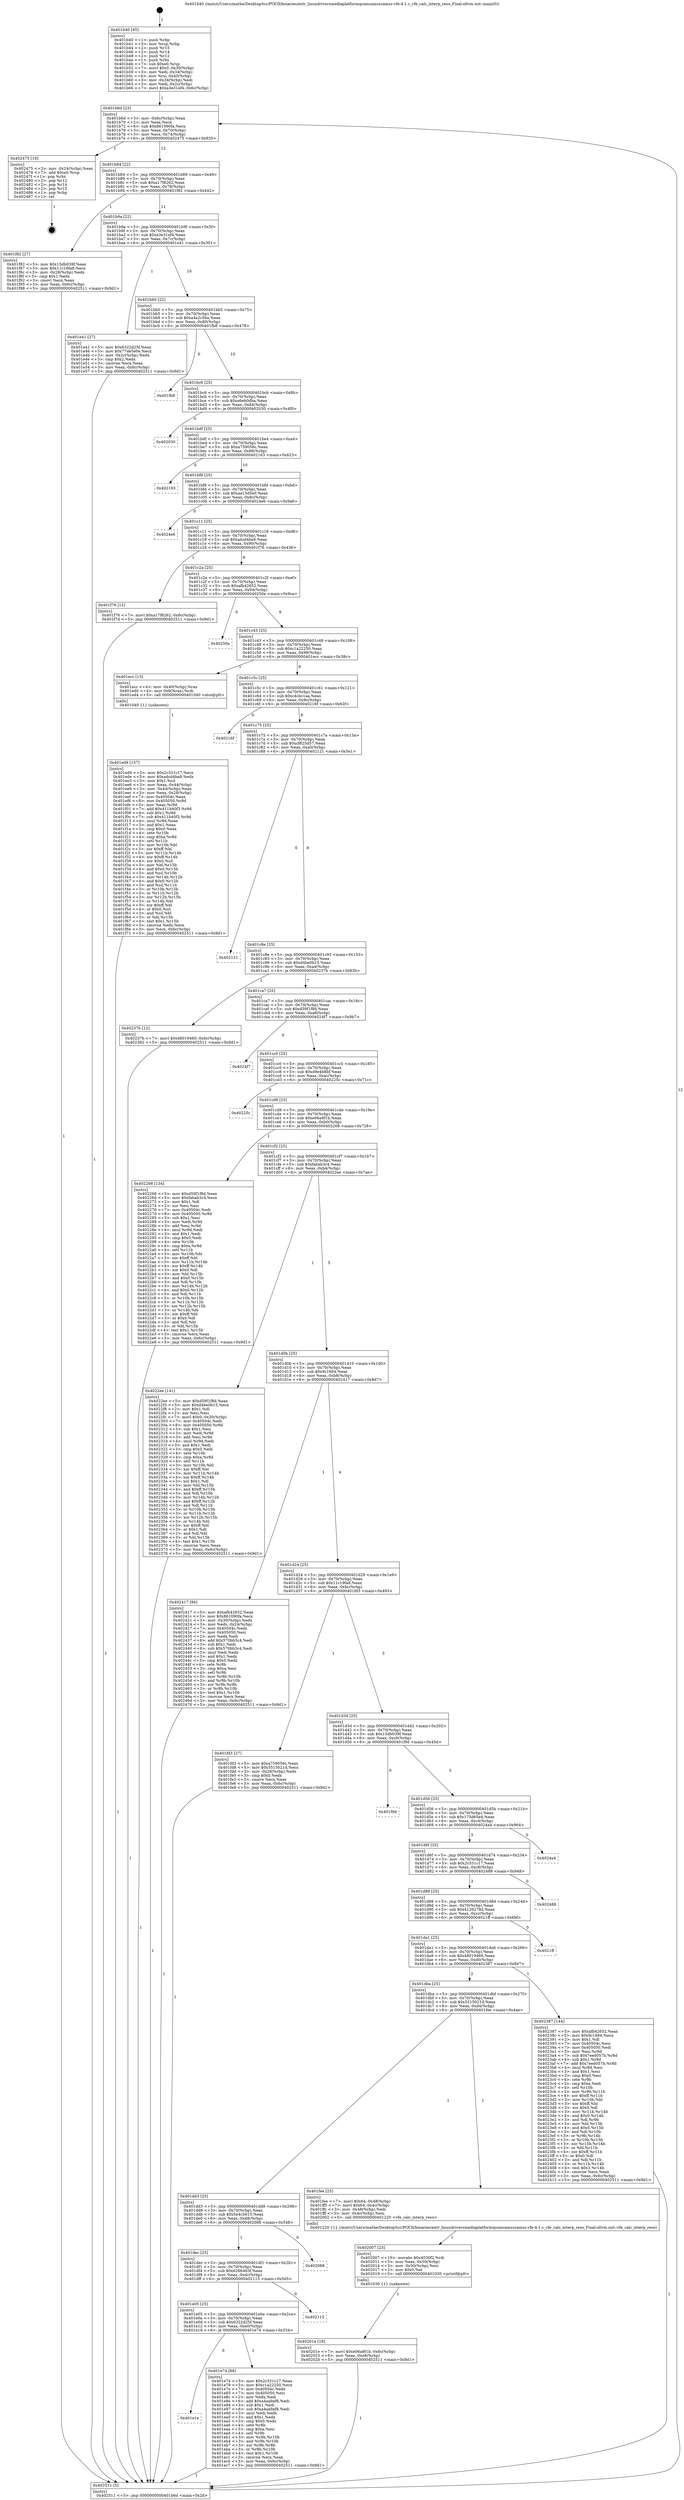 digraph "0x401b40" {
  label = "0x401b40 (/mnt/c/Users/mathe/Desktop/tcc/POCII/binaries/extr_linuxdriversmediaplatformqcomcamsscamss-vfe-4-1.c_vfe_calc_interp_reso_Final-ollvm.out::main(0))"
  labelloc = "t"
  node[shape=record]

  Entry [label="",width=0.3,height=0.3,shape=circle,fillcolor=black,style=filled]
  "0x401b6d" [label="{
     0x401b6d [23]\l
     | [instrs]\l
     &nbsp;&nbsp;0x401b6d \<+3\>: mov -0x6c(%rbp),%eax\l
     &nbsp;&nbsp;0x401b70 \<+2\>: mov %eax,%ecx\l
     &nbsp;&nbsp;0x401b72 \<+6\>: sub $0x861090fa,%ecx\l
     &nbsp;&nbsp;0x401b78 \<+3\>: mov %eax,-0x70(%rbp)\l
     &nbsp;&nbsp;0x401b7b \<+3\>: mov %ecx,-0x74(%rbp)\l
     &nbsp;&nbsp;0x401b7e \<+6\>: je 0000000000402475 \<main+0x935\>\l
  }"]
  "0x402475" [label="{
     0x402475 [19]\l
     | [instrs]\l
     &nbsp;&nbsp;0x402475 \<+3\>: mov -0x24(%rbp),%eax\l
     &nbsp;&nbsp;0x402478 \<+7\>: add $0xe0,%rsp\l
     &nbsp;&nbsp;0x40247f \<+1\>: pop %rbx\l
     &nbsp;&nbsp;0x402480 \<+2\>: pop %r12\l
     &nbsp;&nbsp;0x402482 \<+2\>: pop %r14\l
     &nbsp;&nbsp;0x402484 \<+2\>: pop %r15\l
     &nbsp;&nbsp;0x402486 \<+1\>: pop %rbp\l
     &nbsp;&nbsp;0x402487 \<+1\>: ret\l
  }"]
  "0x401b84" [label="{
     0x401b84 [22]\l
     | [instrs]\l
     &nbsp;&nbsp;0x401b84 \<+5\>: jmp 0000000000401b89 \<main+0x49\>\l
     &nbsp;&nbsp;0x401b89 \<+3\>: mov -0x70(%rbp),%eax\l
     &nbsp;&nbsp;0x401b8c \<+5\>: sub $0xa17f8262,%eax\l
     &nbsp;&nbsp;0x401b91 \<+3\>: mov %eax,-0x78(%rbp)\l
     &nbsp;&nbsp;0x401b94 \<+6\>: je 0000000000401f82 \<main+0x442\>\l
  }"]
  Exit [label="",width=0.3,height=0.3,shape=circle,fillcolor=black,style=filled,peripheries=2]
  "0x401f82" [label="{
     0x401f82 [27]\l
     | [instrs]\l
     &nbsp;&nbsp;0x401f82 \<+5\>: mov $0x15db039f,%eax\l
     &nbsp;&nbsp;0x401f87 \<+5\>: mov $0x11c19fa8,%ecx\l
     &nbsp;&nbsp;0x401f8c \<+3\>: mov -0x28(%rbp),%edx\l
     &nbsp;&nbsp;0x401f8f \<+3\>: cmp $0x1,%edx\l
     &nbsp;&nbsp;0x401f92 \<+3\>: cmovl %ecx,%eax\l
     &nbsp;&nbsp;0x401f95 \<+3\>: mov %eax,-0x6c(%rbp)\l
     &nbsp;&nbsp;0x401f98 \<+5\>: jmp 0000000000402511 \<main+0x9d1\>\l
  }"]
  "0x401b9a" [label="{
     0x401b9a [22]\l
     | [instrs]\l
     &nbsp;&nbsp;0x401b9a \<+5\>: jmp 0000000000401b9f \<main+0x5f\>\l
     &nbsp;&nbsp;0x401b9f \<+3\>: mov -0x70(%rbp),%eax\l
     &nbsp;&nbsp;0x401ba2 \<+5\>: sub $0xa3e31ef4,%eax\l
     &nbsp;&nbsp;0x401ba7 \<+3\>: mov %eax,-0x7c(%rbp)\l
     &nbsp;&nbsp;0x401baa \<+6\>: je 0000000000401e41 \<main+0x301\>\l
  }"]
  "0x40201e" [label="{
     0x40201e [18]\l
     | [instrs]\l
     &nbsp;&nbsp;0x40201e \<+7\>: movl $0xe06a9f1b,-0x6c(%rbp)\l
     &nbsp;&nbsp;0x402025 \<+6\>: mov %eax,-0xe8(%rbp)\l
     &nbsp;&nbsp;0x40202b \<+5\>: jmp 0000000000402511 \<main+0x9d1\>\l
  }"]
  "0x401e41" [label="{
     0x401e41 [27]\l
     | [instrs]\l
     &nbsp;&nbsp;0x401e41 \<+5\>: mov $0x6322d25f,%eax\l
     &nbsp;&nbsp;0x401e46 \<+5\>: mov $0x77de5e0e,%ecx\l
     &nbsp;&nbsp;0x401e4b \<+3\>: mov -0x2c(%rbp),%edx\l
     &nbsp;&nbsp;0x401e4e \<+3\>: cmp $0x2,%edx\l
     &nbsp;&nbsp;0x401e51 \<+3\>: cmovne %ecx,%eax\l
     &nbsp;&nbsp;0x401e54 \<+3\>: mov %eax,-0x6c(%rbp)\l
     &nbsp;&nbsp;0x401e57 \<+5\>: jmp 0000000000402511 \<main+0x9d1\>\l
  }"]
  "0x401bb0" [label="{
     0x401bb0 [22]\l
     | [instrs]\l
     &nbsp;&nbsp;0x401bb0 \<+5\>: jmp 0000000000401bb5 \<main+0x75\>\l
     &nbsp;&nbsp;0x401bb5 \<+3\>: mov -0x70(%rbp),%eax\l
     &nbsp;&nbsp;0x401bb8 \<+5\>: sub $0xa4a2c5ba,%eax\l
     &nbsp;&nbsp;0x401bbd \<+3\>: mov %eax,-0x80(%rbp)\l
     &nbsp;&nbsp;0x401bc0 \<+6\>: je 0000000000401fb8 \<main+0x478\>\l
  }"]
  "0x402511" [label="{
     0x402511 [5]\l
     | [instrs]\l
     &nbsp;&nbsp;0x402511 \<+5\>: jmp 0000000000401b6d \<main+0x2d\>\l
  }"]
  "0x401b40" [label="{
     0x401b40 [45]\l
     | [instrs]\l
     &nbsp;&nbsp;0x401b40 \<+1\>: push %rbp\l
     &nbsp;&nbsp;0x401b41 \<+3\>: mov %rsp,%rbp\l
     &nbsp;&nbsp;0x401b44 \<+2\>: push %r15\l
     &nbsp;&nbsp;0x401b46 \<+2\>: push %r14\l
     &nbsp;&nbsp;0x401b48 \<+2\>: push %r12\l
     &nbsp;&nbsp;0x401b4a \<+1\>: push %rbx\l
     &nbsp;&nbsp;0x401b4b \<+7\>: sub $0xe0,%rsp\l
     &nbsp;&nbsp;0x401b52 \<+7\>: movl $0x0,-0x30(%rbp)\l
     &nbsp;&nbsp;0x401b59 \<+3\>: mov %edi,-0x34(%rbp)\l
     &nbsp;&nbsp;0x401b5c \<+4\>: mov %rsi,-0x40(%rbp)\l
     &nbsp;&nbsp;0x401b60 \<+3\>: mov -0x34(%rbp),%edi\l
     &nbsp;&nbsp;0x401b63 \<+3\>: mov %edi,-0x2c(%rbp)\l
     &nbsp;&nbsp;0x401b66 \<+7\>: movl $0xa3e31ef4,-0x6c(%rbp)\l
  }"]
  "0x402007" [label="{
     0x402007 [23]\l
     | [instrs]\l
     &nbsp;&nbsp;0x402007 \<+10\>: movabs $0x4030f2,%rdi\l
     &nbsp;&nbsp;0x402011 \<+3\>: mov %eax,-0x50(%rbp)\l
     &nbsp;&nbsp;0x402014 \<+3\>: mov -0x50(%rbp),%esi\l
     &nbsp;&nbsp;0x402017 \<+2\>: mov $0x0,%al\l
     &nbsp;&nbsp;0x402019 \<+5\>: call 0000000000401030 \<printf@plt\>\l
     | [calls]\l
     &nbsp;&nbsp;0x401030 \{1\} (unknown)\l
  }"]
  "0x401fb8" [label="{
     0x401fb8\l
  }", style=dashed]
  "0x401bc6" [label="{
     0x401bc6 [25]\l
     | [instrs]\l
     &nbsp;&nbsp;0x401bc6 \<+5\>: jmp 0000000000401bcb \<main+0x8b\>\l
     &nbsp;&nbsp;0x401bcb \<+3\>: mov -0x70(%rbp),%eax\l
     &nbsp;&nbsp;0x401bce \<+5\>: sub $0xa6eb0dba,%eax\l
     &nbsp;&nbsp;0x401bd3 \<+6\>: mov %eax,-0x84(%rbp)\l
     &nbsp;&nbsp;0x401bd9 \<+6\>: je 0000000000402030 \<main+0x4f0\>\l
  }"]
  "0x401ed9" [label="{
     0x401ed9 [157]\l
     | [instrs]\l
     &nbsp;&nbsp;0x401ed9 \<+5\>: mov $0x2c331c17,%ecx\l
     &nbsp;&nbsp;0x401ede \<+5\>: mov $0xadcd4ba9,%edx\l
     &nbsp;&nbsp;0x401ee3 \<+3\>: mov $0x1,%sil\l
     &nbsp;&nbsp;0x401ee6 \<+3\>: mov %eax,-0x44(%rbp)\l
     &nbsp;&nbsp;0x401ee9 \<+3\>: mov -0x44(%rbp),%eax\l
     &nbsp;&nbsp;0x401eec \<+3\>: mov %eax,-0x28(%rbp)\l
     &nbsp;&nbsp;0x401eef \<+7\>: mov 0x40504c,%eax\l
     &nbsp;&nbsp;0x401ef6 \<+8\>: mov 0x405050,%r8d\l
     &nbsp;&nbsp;0x401efe \<+3\>: mov %eax,%r9d\l
     &nbsp;&nbsp;0x401f01 \<+7\>: add $0x411b40f3,%r9d\l
     &nbsp;&nbsp;0x401f08 \<+4\>: sub $0x1,%r9d\l
     &nbsp;&nbsp;0x401f0c \<+7\>: sub $0x411b40f3,%r9d\l
     &nbsp;&nbsp;0x401f13 \<+4\>: imul %r9d,%eax\l
     &nbsp;&nbsp;0x401f17 \<+3\>: and $0x1,%eax\l
     &nbsp;&nbsp;0x401f1a \<+3\>: cmp $0x0,%eax\l
     &nbsp;&nbsp;0x401f1d \<+4\>: sete %r10b\l
     &nbsp;&nbsp;0x401f21 \<+4\>: cmp $0xa,%r8d\l
     &nbsp;&nbsp;0x401f25 \<+4\>: setl %r11b\l
     &nbsp;&nbsp;0x401f29 \<+3\>: mov %r10b,%bl\l
     &nbsp;&nbsp;0x401f2c \<+3\>: xor $0xff,%bl\l
     &nbsp;&nbsp;0x401f2f \<+3\>: mov %r11b,%r14b\l
     &nbsp;&nbsp;0x401f32 \<+4\>: xor $0xff,%r14b\l
     &nbsp;&nbsp;0x401f36 \<+4\>: xor $0x0,%sil\l
     &nbsp;&nbsp;0x401f3a \<+3\>: mov %bl,%r15b\l
     &nbsp;&nbsp;0x401f3d \<+4\>: and $0x0,%r15b\l
     &nbsp;&nbsp;0x401f41 \<+3\>: and %sil,%r10b\l
     &nbsp;&nbsp;0x401f44 \<+3\>: mov %r14b,%r12b\l
     &nbsp;&nbsp;0x401f47 \<+4\>: and $0x0,%r12b\l
     &nbsp;&nbsp;0x401f4b \<+3\>: and %sil,%r11b\l
     &nbsp;&nbsp;0x401f4e \<+3\>: or %r10b,%r15b\l
     &nbsp;&nbsp;0x401f51 \<+3\>: or %r11b,%r12b\l
     &nbsp;&nbsp;0x401f54 \<+3\>: xor %r12b,%r15b\l
     &nbsp;&nbsp;0x401f57 \<+3\>: or %r14b,%bl\l
     &nbsp;&nbsp;0x401f5a \<+3\>: xor $0xff,%bl\l
     &nbsp;&nbsp;0x401f5d \<+4\>: or $0x0,%sil\l
     &nbsp;&nbsp;0x401f61 \<+3\>: and %sil,%bl\l
     &nbsp;&nbsp;0x401f64 \<+3\>: or %bl,%r15b\l
     &nbsp;&nbsp;0x401f67 \<+4\>: test $0x1,%r15b\l
     &nbsp;&nbsp;0x401f6b \<+3\>: cmovne %edx,%ecx\l
     &nbsp;&nbsp;0x401f6e \<+3\>: mov %ecx,-0x6c(%rbp)\l
     &nbsp;&nbsp;0x401f71 \<+5\>: jmp 0000000000402511 \<main+0x9d1\>\l
  }"]
  "0x402030" [label="{
     0x402030\l
  }", style=dashed]
  "0x401bdf" [label="{
     0x401bdf [25]\l
     | [instrs]\l
     &nbsp;&nbsp;0x401bdf \<+5\>: jmp 0000000000401be4 \<main+0xa4\>\l
     &nbsp;&nbsp;0x401be4 \<+3\>: mov -0x70(%rbp),%eax\l
     &nbsp;&nbsp;0x401be7 \<+5\>: sub $0xa759056c,%eax\l
     &nbsp;&nbsp;0x401bec \<+6\>: mov %eax,-0x88(%rbp)\l
     &nbsp;&nbsp;0x401bf2 \<+6\>: je 0000000000402163 \<main+0x623\>\l
  }"]
  "0x401e1e" [label="{
     0x401e1e\l
  }", style=dashed]
  "0x402163" [label="{
     0x402163\l
  }", style=dashed]
  "0x401bf8" [label="{
     0x401bf8 [25]\l
     | [instrs]\l
     &nbsp;&nbsp;0x401bf8 \<+5\>: jmp 0000000000401bfd \<main+0xbd\>\l
     &nbsp;&nbsp;0x401bfd \<+3\>: mov -0x70(%rbp),%eax\l
     &nbsp;&nbsp;0x401c00 \<+5\>: sub $0xaa15d5e0,%eax\l
     &nbsp;&nbsp;0x401c05 \<+6\>: mov %eax,-0x8c(%rbp)\l
     &nbsp;&nbsp;0x401c0b \<+6\>: je 00000000004024e6 \<main+0x9a6\>\l
  }"]
  "0x401e74" [label="{
     0x401e74 [88]\l
     | [instrs]\l
     &nbsp;&nbsp;0x401e74 \<+5\>: mov $0x2c331c17,%eax\l
     &nbsp;&nbsp;0x401e79 \<+5\>: mov $0xc1a22250,%ecx\l
     &nbsp;&nbsp;0x401e7e \<+7\>: mov 0x40504c,%edx\l
     &nbsp;&nbsp;0x401e85 \<+7\>: mov 0x405050,%esi\l
     &nbsp;&nbsp;0x401e8c \<+2\>: mov %edx,%edi\l
     &nbsp;&nbsp;0x401e8e \<+6\>: add $0xa4aa9af8,%edi\l
     &nbsp;&nbsp;0x401e94 \<+3\>: sub $0x1,%edi\l
     &nbsp;&nbsp;0x401e97 \<+6\>: sub $0xa4aa9af8,%edi\l
     &nbsp;&nbsp;0x401e9d \<+3\>: imul %edi,%edx\l
     &nbsp;&nbsp;0x401ea0 \<+3\>: and $0x1,%edx\l
     &nbsp;&nbsp;0x401ea3 \<+3\>: cmp $0x0,%edx\l
     &nbsp;&nbsp;0x401ea6 \<+4\>: sete %r8b\l
     &nbsp;&nbsp;0x401eaa \<+3\>: cmp $0xa,%esi\l
     &nbsp;&nbsp;0x401ead \<+4\>: setl %r9b\l
     &nbsp;&nbsp;0x401eb1 \<+3\>: mov %r8b,%r10b\l
     &nbsp;&nbsp;0x401eb4 \<+3\>: and %r9b,%r10b\l
     &nbsp;&nbsp;0x401eb7 \<+3\>: xor %r9b,%r8b\l
     &nbsp;&nbsp;0x401eba \<+3\>: or %r8b,%r10b\l
     &nbsp;&nbsp;0x401ebd \<+4\>: test $0x1,%r10b\l
     &nbsp;&nbsp;0x401ec1 \<+3\>: cmovne %ecx,%eax\l
     &nbsp;&nbsp;0x401ec4 \<+3\>: mov %eax,-0x6c(%rbp)\l
     &nbsp;&nbsp;0x401ec7 \<+5\>: jmp 0000000000402511 \<main+0x9d1\>\l
  }"]
  "0x4024e6" [label="{
     0x4024e6\l
  }", style=dashed]
  "0x401c11" [label="{
     0x401c11 [25]\l
     | [instrs]\l
     &nbsp;&nbsp;0x401c11 \<+5\>: jmp 0000000000401c16 \<main+0xd6\>\l
     &nbsp;&nbsp;0x401c16 \<+3\>: mov -0x70(%rbp),%eax\l
     &nbsp;&nbsp;0x401c19 \<+5\>: sub $0xadcd4ba9,%eax\l
     &nbsp;&nbsp;0x401c1e \<+6\>: mov %eax,-0x90(%rbp)\l
     &nbsp;&nbsp;0x401c24 \<+6\>: je 0000000000401f76 \<main+0x436\>\l
  }"]
  "0x401e05" [label="{
     0x401e05 [25]\l
     | [instrs]\l
     &nbsp;&nbsp;0x401e05 \<+5\>: jmp 0000000000401e0a \<main+0x2ca\>\l
     &nbsp;&nbsp;0x401e0a \<+3\>: mov -0x70(%rbp),%eax\l
     &nbsp;&nbsp;0x401e0d \<+5\>: sub $0x6322d25f,%eax\l
     &nbsp;&nbsp;0x401e12 \<+6\>: mov %eax,-0xe0(%rbp)\l
     &nbsp;&nbsp;0x401e18 \<+6\>: je 0000000000401e74 \<main+0x334\>\l
  }"]
  "0x401f76" [label="{
     0x401f76 [12]\l
     | [instrs]\l
     &nbsp;&nbsp;0x401f76 \<+7\>: movl $0xa17f8262,-0x6c(%rbp)\l
     &nbsp;&nbsp;0x401f7d \<+5\>: jmp 0000000000402511 \<main+0x9d1\>\l
  }"]
  "0x401c2a" [label="{
     0x401c2a [25]\l
     | [instrs]\l
     &nbsp;&nbsp;0x401c2a \<+5\>: jmp 0000000000401c2f \<main+0xef\>\l
     &nbsp;&nbsp;0x401c2f \<+3\>: mov -0x70(%rbp),%eax\l
     &nbsp;&nbsp;0x401c32 \<+5\>: sub $0xafb42652,%eax\l
     &nbsp;&nbsp;0x401c37 \<+6\>: mov %eax,-0x94(%rbp)\l
     &nbsp;&nbsp;0x401c3d \<+6\>: je 000000000040250a \<main+0x9ca\>\l
  }"]
  "0x402115" [label="{
     0x402115\l
  }", style=dashed]
  "0x40250a" [label="{
     0x40250a\l
  }", style=dashed]
  "0x401c43" [label="{
     0x401c43 [25]\l
     | [instrs]\l
     &nbsp;&nbsp;0x401c43 \<+5\>: jmp 0000000000401c48 \<main+0x108\>\l
     &nbsp;&nbsp;0x401c48 \<+3\>: mov -0x70(%rbp),%eax\l
     &nbsp;&nbsp;0x401c4b \<+5\>: sub $0xc1a22250,%eax\l
     &nbsp;&nbsp;0x401c50 \<+6\>: mov %eax,-0x98(%rbp)\l
     &nbsp;&nbsp;0x401c56 \<+6\>: je 0000000000401ecc \<main+0x38c\>\l
  }"]
  "0x401dec" [label="{
     0x401dec [25]\l
     | [instrs]\l
     &nbsp;&nbsp;0x401dec \<+5\>: jmp 0000000000401df1 \<main+0x2b1\>\l
     &nbsp;&nbsp;0x401df1 \<+3\>: mov -0x70(%rbp),%eax\l
     &nbsp;&nbsp;0x401df4 \<+5\>: sub $0x6266463f,%eax\l
     &nbsp;&nbsp;0x401df9 \<+6\>: mov %eax,-0xdc(%rbp)\l
     &nbsp;&nbsp;0x401dff \<+6\>: je 0000000000402115 \<main+0x5d5\>\l
  }"]
  "0x401ecc" [label="{
     0x401ecc [13]\l
     | [instrs]\l
     &nbsp;&nbsp;0x401ecc \<+4\>: mov -0x40(%rbp),%rax\l
     &nbsp;&nbsp;0x401ed0 \<+4\>: mov 0x8(%rax),%rdi\l
     &nbsp;&nbsp;0x401ed4 \<+5\>: call 0000000000401040 \<atoi@plt\>\l
     | [calls]\l
     &nbsp;&nbsp;0x401040 \{1\} (unknown)\l
  }"]
  "0x401c5c" [label="{
     0x401c5c [25]\l
     | [instrs]\l
     &nbsp;&nbsp;0x401c5c \<+5\>: jmp 0000000000401c61 \<main+0x121\>\l
     &nbsp;&nbsp;0x401c61 \<+3\>: mov -0x70(%rbp),%eax\l
     &nbsp;&nbsp;0x401c64 \<+5\>: sub $0xc4cbc1aa,%eax\l
     &nbsp;&nbsp;0x401c69 \<+6\>: mov %eax,-0x9c(%rbp)\l
     &nbsp;&nbsp;0x401c6f \<+6\>: je 000000000040216f \<main+0x62f\>\l
  }"]
  "0x402088" [label="{
     0x402088\l
  }", style=dashed]
  "0x40216f" [label="{
     0x40216f\l
  }", style=dashed]
  "0x401c75" [label="{
     0x401c75 [25]\l
     | [instrs]\l
     &nbsp;&nbsp;0x401c75 \<+5\>: jmp 0000000000401c7a \<main+0x13a\>\l
     &nbsp;&nbsp;0x401c7a \<+3\>: mov -0x70(%rbp),%eax\l
     &nbsp;&nbsp;0x401c7d \<+5\>: sub $0xcf825d57,%eax\l
     &nbsp;&nbsp;0x401c82 \<+6\>: mov %eax,-0xa0(%rbp)\l
     &nbsp;&nbsp;0x401c88 \<+6\>: je 0000000000402121 \<main+0x5e1\>\l
  }"]
  "0x401dd3" [label="{
     0x401dd3 [25]\l
     | [instrs]\l
     &nbsp;&nbsp;0x401dd3 \<+5\>: jmp 0000000000401dd8 \<main+0x298\>\l
     &nbsp;&nbsp;0x401dd8 \<+3\>: mov -0x70(%rbp),%eax\l
     &nbsp;&nbsp;0x401ddb \<+5\>: sub $0x5e4c5615,%eax\l
     &nbsp;&nbsp;0x401de0 \<+6\>: mov %eax,-0xd8(%rbp)\l
     &nbsp;&nbsp;0x401de6 \<+6\>: je 0000000000402088 \<main+0x548\>\l
  }"]
  "0x402121" [label="{
     0x402121\l
  }", style=dashed]
  "0x401c8e" [label="{
     0x401c8e [25]\l
     | [instrs]\l
     &nbsp;&nbsp;0x401c8e \<+5\>: jmp 0000000000401c93 \<main+0x153\>\l
     &nbsp;&nbsp;0x401c93 \<+3\>: mov -0x70(%rbp),%eax\l
     &nbsp;&nbsp;0x401c96 \<+5\>: sub $0xd4be0b15,%eax\l
     &nbsp;&nbsp;0x401c9b \<+6\>: mov %eax,-0xa4(%rbp)\l
     &nbsp;&nbsp;0x401ca1 \<+6\>: je 000000000040237b \<main+0x83b\>\l
  }"]
  "0x401fee" [label="{
     0x401fee [25]\l
     | [instrs]\l
     &nbsp;&nbsp;0x401fee \<+7\>: movl $0x64,-0x48(%rbp)\l
     &nbsp;&nbsp;0x401ff5 \<+7\>: movl $0x64,-0x4c(%rbp)\l
     &nbsp;&nbsp;0x401ffc \<+3\>: mov -0x48(%rbp),%edi\l
     &nbsp;&nbsp;0x401fff \<+3\>: mov -0x4c(%rbp),%esi\l
     &nbsp;&nbsp;0x402002 \<+5\>: call 0000000000401220 \<vfe_calc_interp_reso\>\l
     | [calls]\l
     &nbsp;&nbsp;0x401220 \{1\} (/mnt/c/Users/mathe/Desktop/tcc/POCII/binaries/extr_linuxdriversmediaplatformqcomcamsscamss-vfe-4-1.c_vfe_calc_interp_reso_Final-ollvm.out::vfe_calc_interp_reso)\l
  }"]
  "0x40237b" [label="{
     0x40237b [12]\l
     | [instrs]\l
     &nbsp;&nbsp;0x40237b \<+7\>: movl $0x48019460,-0x6c(%rbp)\l
     &nbsp;&nbsp;0x402382 \<+5\>: jmp 0000000000402511 \<main+0x9d1\>\l
  }"]
  "0x401ca7" [label="{
     0x401ca7 [25]\l
     | [instrs]\l
     &nbsp;&nbsp;0x401ca7 \<+5\>: jmp 0000000000401cac \<main+0x16c\>\l
     &nbsp;&nbsp;0x401cac \<+3\>: mov -0x70(%rbp),%eax\l
     &nbsp;&nbsp;0x401caf \<+5\>: sub $0xd59f1f8d,%eax\l
     &nbsp;&nbsp;0x401cb4 \<+6\>: mov %eax,-0xa8(%rbp)\l
     &nbsp;&nbsp;0x401cba \<+6\>: je 00000000004024f7 \<main+0x9b7\>\l
  }"]
  "0x401dba" [label="{
     0x401dba [25]\l
     | [instrs]\l
     &nbsp;&nbsp;0x401dba \<+5\>: jmp 0000000000401dbf \<main+0x27f\>\l
     &nbsp;&nbsp;0x401dbf \<+3\>: mov -0x70(%rbp),%eax\l
     &nbsp;&nbsp;0x401dc2 \<+5\>: sub $0x5515021d,%eax\l
     &nbsp;&nbsp;0x401dc7 \<+6\>: mov %eax,-0xd4(%rbp)\l
     &nbsp;&nbsp;0x401dcd \<+6\>: je 0000000000401fee \<main+0x4ae\>\l
  }"]
  "0x4024f7" [label="{
     0x4024f7\l
  }", style=dashed]
  "0x401cc0" [label="{
     0x401cc0 [25]\l
     | [instrs]\l
     &nbsp;&nbsp;0x401cc0 \<+5\>: jmp 0000000000401cc5 \<main+0x185\>\l
     &nbsp;&nbsp;0x401cc5 \<+3\>: mov -0x70(%rbp),%eax\l
     &nbsp;&nbsp;0x401cc8 \<+5\>: sub $0xd9e4b8bf,%eax\l
     &nbsp;&nbsp;0x401ccd \<+6\>: mov %eax,-0xac(%rbp)\l
     &nbsp;&nbsp;0x401cd3 \<+6\>: je 000000000040225c \<main+0x71c\>\l
  }"]
  "0x402387" [label="{
     0x402387 [144]\l
     | [instrs]\l
     &nbsp;&nbsp;0x402387 \<+5\>: mov $0xafb42652,%eax\l
     &nbsp;&nbsp;0x40238c \<+5\>: mov $0x9c1684,%ecx\l
     &nbsp;&nbsp;0x402391 \<+2\>: mov $0x1,%dl\l
     &nbsp;&nbsp;0x402393 \<+7\>: mov 0x40504c,%esi\l
     &nbsp;&nbsp;0x40239a \<+7\>: mov 0x405050,%edi\l
     &nbsp;&nbsp;0x4023a1 \<+3\>: mov %esi,%r8d\l
     &nbsp;&nbsp;0x4023a4 \<+7\>: sub $0x7eed057b,%r8d\l
     &nbsp;&nbsp;0x4023ab \<+4\>: sub $0x1,%r8d\l
     &nbsp;&nbsp;0x4023af \<+7\>: add $0x7eed057b,%r8d\l
     &nbsp;&nbsp;0x4023b6 \<+4\>: imul %r8d,%esi\l
     &nbsp;&nbsp;0x4023ba \<+3\>: and $0x1,%esi\l
     &nbsp;&nbsp;0x4023bd \<+3\>: cmp $0x0,%esi\l
     &nbsp;&nbsp;0x4023c0 \<+4\>: sete %r9b\l
     &nbsp;&nbsp;0x4023c4 \<+3\>: cmp $0xa,%edi\l
     &nbsp;&nbsp;0x4023c7 \<+4\>: setl %r10b\l
     &nbsp;&nbsp;0x4023cb \<+3\>: mov %r9b,%r11b\l
     &nbsp;&nbsp;0x4023ce \<+4\>: xor $0xff,%r11b\l
     &nbsp;&nbsp;0x4023d2 \<+3\>: mov %r10b,%bl\l
     &nbsp;&nbsp;0x4023d5 \<+3\>: xor $0xff,%bl\l
     &nbsp;&nbsp;0x4023d8 \<+3\>: xor $0x0,%dl\l
     &nbsp;&nbsp;0x4023db \<+3\>: mov %r11b,%r14b\l
     &nbsp;&nbsp;0x4023de \<+4\>: and $0x0,%r14b\l
     &nbsp;&nbsp;0x4023e2 \<+3\>: and %dl,%r9b\l
     &nbsp;&nbsp;0x4023e5 \<+3\>: mov %bl,%r15b\l
     &nbsp;&nbsp;0x4023e8 \<+4\>: and $0x0,%r15b\l
     &nbsp;&nbsp;0x4023ec \<+3\>: and %dl,%r10b\l
     &nbsp;&nbsp;0x4023ef \<+3\>: or %r9b,%r14b\l
     &nbsp;&nbsp;0x4023f2 \<+3\>: or %r10b,%r15b\l
     &nbsp;&nbsp;0x4023f5 \<+3\>: xor %r15b,%r14b\l
     &nbsp;&nbsp;0x4023f8 \<+3\>: or %bl,%r11b\l
     &nbsp;&nbsp;0x4023fb \<+4\>: xor $0xff,%r11b\l
     &nbsp;&nbsp;0x4023ff \<+3\>: or $0x0,%dl\l
     &nbsp;&nbsp;0x402402 \<+3\>: and %dl,%r11b\l
     &nbsp;&nbsp;0x402405 \<+3\>: or %r11b,%r14b\l
     &nbsp;&nbsp;0x402408 \<+4\>: test $0x1,%r14b\l
     &nbsp;&nbsp;0x40240c \<+3\>: cmovne %ecx,%eax\l
     &nbsp;&nbsp;0x40240f \<+3\>: mov %eax,-0x6c(%rbp)\l
     &nbsp;&nbsp;0x402412 \<+5\>: jmp 0000000000402511 \<main+0x9d1\>\l
  }"]
  "0x40225c" [label="{
     0x40225c\l
  }", style=dashed]
  "0x401cd9" [label="{
     0x401cd9 [25]\l
     | [instrs]\l
     &nbsp;&nbsp;0x401cd9 \<+5\>: jmp 0000000000401cde \<main+0x19e\>\l
     &nbsp;&nbsp;0x401cde \<+3\>: mov -0x70(%rbp),%eax\l
     &nbsp;&nbsp;0x401ce1 \<+5\>: sub $0xe06a9f1b,%eax\l
     &nbsp;&nbsp;0x401ce6 \<+6\>: mov %eax,-0xb0(%rbp)\l
     &nbsp;&nbsp;0x401cec \<+6\>: je 0000000000402268 \<main+0x728\>\l
  }"]
  "0x401da1" [label="{
     0x401da1 [25]\l
     | [instrs]\l
     &nbsp;&nbsp;0x401da1 \<+5\>: jmp 0000000000401da6 \<main+0x266\>\l
     &nbsp;&nbsp;0x401da6 \<+3\>: mov -0x70(%rbp),%eax\l
     &nbsp;&nbsp;0x401da9 \<+5\>: sub $0x48019460,%eax\l
     &nbsp;&nbsp;0x401dae \<+6\>: mov %eax,-0xd0(%rbp)\l
     &nbsp;&nbsp;0x401db4 \<+6\>: je 0000000000402387 \<main+0x847\>\l
  }"]
  "0x402268" [label="{
     0x402268 [134]\l
     | [instrs]\l
     &nbsp;&nbsp;0x402268 \<+5\>: mov $0xd59f1f8d,%eax\l
     &nbsp;&nbsp;0x40226d \<+5\>: mov $0xfabab3c4,%ecx\l
     &nbsp;&nbsp;0x402272 \<+2\>: mov $0x1,%dl\l
     &nbsp;&nbsp;0x402274 \<+2\>: xor %esi,%esi\l
     &nbsp;&nbsp;0x402276 \<+7\>: mov 0x40504c,%edi\l
     &nbsp;&nbsp;0x40227d \<+8\>: mov 0x405050,%r8d\l
     &nbsp;&nbsp;0x402285 \<+3\>: sub $0x1,%esi\l
     &nbsp;&nbsp;0x402288 \<+3\>: mov %edi,%r9d\l
     &nbsp;&nbsp;0x40228b \<+3\>: add %esi,%r9d\l
     &nbsp;&nbsp;0x40228e \<+4\>: imul %r9d,%edi\l
     &nbsp;&nbsp;0x402292 \<+3\>: and $0x1,%edi\l
     &nbsp;&nbsp;0x402295 \<+3\>: cmp $0x0,%edi\l
     &nbsp;&nbsp;0x402298 \<+4\>: sete %r10b\l
     &nbsp;&nbsp;0x40229c \<+4\>: cmp $0xa,%r8d\l
     &nbsp;&nbsp;0x4022a0 \<+4\>: setl %r11b\l
     &nbsp;&nbsp;0x4022a4 \<+3\>: mov %r10b,%bl\l
     &nbsp;&nbsp;0x4022a7 \<+3\>: xor $0xff,%bl\l
     &nbsp;&nbsp;0x4022aa \<+3\>: mov %r11b,%r14b\l
     &nbsp;&nbsp;0x4022ad \<+4\>: xor $0xff,%r14b\l
     &nbsp;&nbsp;0x4022b1 \<+3\>: xor $0x0,%dl\l
     &nbsp;&nbsp;0x4022b4 \<+3\>: mov %bl,%r15b\l
     &nbsp;&nbsp;0x4022b7 \<+4\>: and $0x0,%r15b\l
     &nbsp;&nbsp;0x4022bb \<+3\>: and %dl,%r10b\l
     &nbsp;&nbsp;0x4022be \<+3\>: mov %r14b,%r12b\l
     &nbsp;&nbsp;0x4022c1 \<+4\>: and $0x0,%r12b\l
     &nbsp;&nbsp;0x4022c5 \<+3\>: and %dl,%r11b\l
     &nbsp;&nbsp;0x4022c8 \<+3\>: or %r10b,%r15b\l
     &nbsp;&nbsp;0x4022cb \<+3\>: or %r11b,%r12b\l
     &nbsp;&nbsp;0x4022ce \<+3\>: xor %r12b,%r15b\l
     &nbsp;&nbsp;0x4022d1 \<+3\>: or %r14b,%bl\l
     &nbsp;&nbsp;0x4022d4 \<+3\>: xor $0xff,%bl\l
     &nbsp;&nbsp;0x4022d7 \<+3\>: or $0x0,%dl\l
     &nbsp;&nbsp;0x4022da \<+2\>: and %dl,%bl\l
     &nbsp;&nbsp;0x4022dc \<+3\>: or %bl,%r15b\l
     &nbsp;&nbsp;0x4022df \<+4\>: test $0x1,%r15b\l
     &nbsp;&nbsp;0x4022e3 \<+3\>: cmovne %ecx,%eax\l
     &nbsp;&nbsp;0x4022e6 \<+3\>: mov %eax,-0x6c(%rbp)\l
     &nbsp;&nbsp;0x4022e9 \<+5\>: jmp 0000000000402511 \<main+0x9d1\>\l
  }"]
  "0x401cf2" [label="{
     0x401cf2 [25]\l
     | [instrs]\l
     &nbsp;&nbsp;0x401cf2 \<+5\>: jmp 0000000000401cf7 \<main+0x1b7\>\l
     &nbsp;&nbsp;0x401cf7 \<+3\>: mov -0x70(%rbp),%eax\l
     &nbsp;&nbsp;0x401cfa \<+5\>: sub $0xfabab3c4,%eax\l
     &nbsp;&nbsp;0x401cff \<+6\>: mov %eax,-0xb4(%rbp)\l
     &nbsp;&nbsp;0x401d05 \<+6\>: je 00000000004022ee \<main+0x7ae\>\l
  }"]
  "0x4021ff" [label="{
     0x4021ff\l
  }", style=dashed]
  "0x4022ee" [label="{
     0x4022ee [141]\l
     | [instrs]\l
     &nbsp;&nbsp;0x4022ee \<+5\>: mov $0xd59f1f8d,%eax\l
     &nbsp;&nbsp;0x4022f3 \<+5\>: mov $0xd4be0b15,%ecx\l
     &nbsp;&nbsp;0x4022f8 \<+2\>: mov $0x1,%dl\l
     &nbsp;&nbsp;0x4022fa \<+2\>: xor %esi,%esi\l
     &nbsp;&nbsp;0x4022fc \<+7\>: movl $0x0,-0x30(%rbp)\l
     &nbsp;&nbsp;0x402303 \<+7\>: mov 0x40504c,%edi\l
     &nbsp;&nbsp;0x40230a \<+8\>: mov 0x405050,%r8d\l
     &nbsp;&nbsp;0x402312 \<+3\>: sub $0x1,%esi\l
     &nbsp;&nbsp;0x402315 \<+3\>: mov %edi,%r9d\l
     &nbsp;&nbsp;0x402318 \<+3\>: add %esi,%r9d\l
     &nbsp;&nbsp;0x40231b \<+4\>: imul %r9d,%edi\l
     &nbsp;&nbsp;0x40231f \<+3\>: and $0x1,%edi\l
     &nbsp;&nbsp;0x402322 \<+3\>: cmp $0x0,%edi\l
     &nbsp;&nbsp;0x402325 \<+4\>: sete %r10b\l
     &nbsp;&nbsp;0x402329 \<+4\>: cmp $0xa,%r8d\l
     &nbsp;&nbsp;0x40232d \<+4\>: setl %r11b\l
     &nbsp;&nbsp;0x402331 \<+3\>: mov %r10b,%bl\l
     &nbsp;&nbsp;0x402334 \<+3\>: xor $0xff,%bl\l
     &nbsp;&nbsp;0x402337 \<+3\>: mov %r11b,%r14b\l
     &nbsp;&nbsp;0x40233a \<+4\>: xor $0xff,%r14b\l
     &nbsp;&nbsp;0x40233e \<+3\>: xor $0x1,%dl\l
     &nbsp;&nbsp;0x402341 \<+3\>: mov %bl,%r15b\l
     &nbsp;&nbsp;0x402344 \<+4\>: and $0xff,%r15b\l
     &nbsp;&nbsp;0x402348 \<+3\>: and %dl,%r10b\l
     &nbsp;&nbsp;0x40234b \<+3\>: mov %r14b,%r12b\l
     &nbsp;&nbsp;0x40234e \<+4\>: and $0xff,%r12b\l
     &nbsp;&nbsp;0x402352 \<+3\>: and %dl,%r11b\l
     &nbsp;&nbsp;0x402355 \<+3\>: or %r10b,%r15b\l
     &nbsp;&nbsp;0x402358 \<+3\>: or %r11b,%r12b\l
     &nbsp;&nbsp;0x40235b \<+3\>: xor %r12b,%r15b\l
     &nbsp;&nbsp;0x40235e \<+3\>: or %r14b,%bl\l
     &nbsp;&nbsp;0x402361 \<+3\>: xor $0xff,%bl\l
     &nbsp;&nbsp;0x402364 \<+3\>: or $0x1,%dl\l
     &nbsp;&nbsp;0x402367 \<+2\>: and %dl,%bl\l
     &nbsp;&nbsp;0x402369 \<+3\>: or %bl,%r15b\l
     &nbsp;&nbsp;0x40236c \<+4\>: test $0x1,%r15b\l
     &nbsp;&nbsp;0x402370 \<+3\>: cmovne %ecx,%eax\l
     &nbsp;&nbsp;0x402373 \<+3\>: mov %eax,-0x6c(%rbp)\l
     &nbsp;&nbsp;0x402376 \<+5\>: jmp 0000000000402511 \<main+0x9d1\>\l
  }"]
  "0x401d0b" [label="{
     0x401d0b [25]\l
     | [instrs]\l
     &nbsp;&nbsp;0x401d0b \<+5\>: jmp 0000000000401d10 \<main+0x1d0\>\l
     &nbsp;&nbsp;0x401d10 \<+3\>: mov -0x70(%rbp),%eax\l
     &nbsp;&nbsp;0x401d13 \<+5\>: sub $0x9c1684,%eax\l
     &nbsp;&nbsp;0x401d18 \<+6\>: mov %eax,-0xb8(%rbp)\l
     &nbsp;&nbsp;0x401d1e \<+6\>: je 0000000000402417 \<main+0x8d7\>\l
  }"]
  "0x401d88" [label="{
     0x401d88 [25]\l
     | [instrs]\l
     &nbsp;&nbsp;0x401d88 \<+5\>: jmp 0000000000401d8d \<main+0x24d\>\l
     &nbsp;&nbsp;0x401d8d \<+3\>: mov -0x70(%rbp),%eax\l
     &nbsp;&nbsp;0x401d90 \<+5\>: sub $0x4126278d,%eax\l
     &nbsp;&nbsp;0x401d95 \<+6\>: mov %eax,-0xcc(%rbp)\l
     &nbsp;&nbsp;0x401d9b \<+6\>: je 00000000004021ff \<main+0x6bf\>\l
  }"]
  "0x402417" [label="{
     0x402417 [94]\l
     | [instrs]\l
     &nbsp;&nbsp;0x402417 \<+5\>: mov $0xafb42652,%eax\l
     &nbsp;&nbsp;0x40241c \<+5\>: mov $0x861090fa,%ecx\l
     &nbsp;&nbsp;0x402421 \<+3\>: mov -0x30(%rbp),%edx\l
     &nbsp;&nbsp;0x402424 \<+3\>: mov %edx,-0x24(%rbp)\l
     &nbsp;&nbsp;0x402427 \<+7\>: mov 0x40504c,%edx\l
     &nbsp;&nbsp;0x40242e \<+7\>: mov 0x405050,%esi\l
     &nbsp;&nbsp;0x402435 \<+2\>: mov %edx,%edi\l
     &nbsp;&nbsp;0x402437 \<+6\>: add $0x570bb3c4,%edi\l
     &nbsp;&nbsp;0x40243d \<+3\>: sub $0x1,%edi\l
     &nbsp;&nbsp;0x402440 \<+6\>: sub $0x570bb3c4,%edi\l
     &nbsp;&nbsp;0x402446 \<+3\>: imul %edi,%edx\l
     &nbsp;&nbsp;0x402449 \<+3\>: and $0x1,%edx\l
     &nbsp;&nbsp;0x40244c \<+3\>: cmp $0x0,%edx\l
     &nbsp;&nbsp;0x40244f \<+4\>: sete %r8b\l
     &nbsp;&nbsp;0x402453 \<+3\>: cmp $0xa,%esi\l
     &nbsp;&nbsp;0x402456 \<+4\>: setl %r9b\l
     &nbsp;&nbsp;0x40245a \<+3\>: mov %r8b,%r10b\l
     &nbsp;&nbsp;0x40245d \<+3\>: and %r9b,%r10b\l
     &nbsp;&nbsp;0x402460 \<+3\>: xor %r9b,%r8b\l
     &nbsp;&nbsp;0x402463 \<+3\>: or %r8b,%r10b\l
     &nbsp;&nbsp;0x402466 \<+4\>: test $0x1,%r10b\l
     &nbsp;&nbsp;0x40246a \<+3\>: cmovne %ecx,%eax\l
     &nbsp;&nbsp;0x40246d \<+3\>: mov %eax,-0x6c(%rbp)\l
     &nbsp;&nbsp;0x402470 \<+5\>: jmp 0000000000402511 \<main+0x9d1\>\l
  }"]
  "0x401d24" [label="{
     0x401d24 [25]\l
     | [instrs]\l
     &nbsp;&nbsp;0x401d24 \<+5\>: jmp 0000000000401d29 \<main+0x1e9\>\l
     &nbsp;&nbsp;0x401d29 \<+3\>: mov -0x70(%rbp),%eax\l
     &nbsp;&nbsp;0x401d2c \<+5\>: sub $0x11c19fa8,%eax\l
     &nbsp;&nbsp;0x401d31 \<+6\>: mov %eax,-0xbc(%rbp)\l
     &nbsp;&nbsp;0x401d37 \<+6\>: je 0000000000401fd3 \<main+0x493\>\l
  }"]
  "0x402488" [label="{
     0x402488\l
  }", style=dashed]
  "0x401fd3" [label="{
     0x401fd3 [27]\l
     | [instrs]\l
     &nbsp;&nbsp;0x401fd3 \<+5\>: mov $0xa759056c,%eax\l
     &nbsp;&nbsp;0x401fd8 \<+5\>: mov $0x5515021d,%ecx\l
     &nbsp;&nbsp;0x401fdd \<+3\>: mov -0x28(%rbp),%edx\l
     &nbsp;&nbsp;0x401fe0 \<+3\>: cmp $0x0,%edx\l
     &nbsp;&nbsp;0x401fe3 \<+3\>: cmove %ecx,%eax\l
     &nbsp;&nbsp;0x401fe6 \<+3\>: mov %eax,-0x6c(%rbp)\l
     &nbsp;&nbsp;0x401fe9 \<+5\>: jmp 0000000000402511 \<main+0x9d1\>\l
  }"]
  "0x401d3d" [label="{
     0x401d3d [25]\l
     | [instrs]\l
     &nbsp;&nbsp;0x401d3d \<+5\>: jmp 0000000000401d42 \<main+0x202\>\l
     &nbsp;&nbsp;0x401d42 \<+3\>: mov -0x70(%rbp),%eax\l
     &nbsp;&nbsp;0x401d45 \<+5\>: sub $0x15db039f,%eax\l
     &nbsp;&nbsp;0x401d4a \<+6\>: mov %eax,-0xc0(%rbp)\l
     &nbsp;&nbsp;0x401d50 \<+6\>: je 0000000000401f9d \<main+0x45d\>\l
  }"]
  "0x401d6f" [label="{
     0x401d6f [25]\l
     | [instrs]\l
     &nbsp;&nbsp;0x401d6f \<+5\>: jmp 0000000000401d74 \<main+0x234\>\l
     &nbsp;&nbsp;0x401d74 \<+3\>: mov -0x70(%rbp),%eax\l
     &nbsp;&nbsp;0x401d77 \<+5\>: sub $0x2c331c17,%eax\l
     &nbsp;&nbsp;0x401d7c \<+6\>: mov %eax,-0xc8(%rbp)\l
     &nbsp;&nbsp;0x401d82 \<+6\>: je 0000000000402488 \<main+0x948\>\l
  }"]
  "0x401f9d" [label="{
     0x401f9d\l
  }", style=dashed]
  "0x401d56" [label="{
     0x401d56 [25]\l
     | [instrs]\l
     &nbsp;&nbsp;0x401d56 \<+5\>: jmp 0000000000401d5b \<main+0x21b\>\l
     &nbsp;&nbsp;0x401d5b \<+3\>: mov -0x70(%rbp),%eax\l
     &nbsp;&nbsp;0x401d5e \<+5\>: sub $0x175d65e4,%eax\l
     &nbsp;&nbsp;0x401d63 \<+6\>: mov %eax,-0xc4(%rbp)\l
     &nbsp;&nbsp;0x401d69 \<+6\>: je 00000000004024a4 \<main+0x964\>\l
  }"]
  "0x4024a4" [label="{
     0x4024a4\l
  }", style=dashed]
  Entry -> "0x401b40" [label=" 1"]
  "0x401b6d" -> "0x402475" [label=" 1"]
  "0x401b6d" -> "0x401b84" [label=" 12"]
  "0x402475" -> Exit [label=" 1"]
  "0x401b84" -> "0x401f82" [label=" 1"]
  "0x401b84" -> "0x401b9a" [label=" 11"]
  "0x402417" -> "0x402511" [label=" 1"]
  "0x401b9a" -> "0x401e41" [label=" 1"]
  "0x401b9a" -> "0x401bb0" [label=" 10"]
  "0x401e41" -> "0x402511" [label=" 1"]
  "0x401b40" -> "0x401b6d" [label=" 1"]
  "0x402511" -> "0x401b6d" [label=" 12"]
  "0x402387" -> "0x402511" [label=" 1"]
  "0x401bb0" -> "0x401fb8" [label=" 0"]
  "0x401bb0" -> "0x401bc6" [label=" 10"]
  "0x40237b" -> "0x402511" [label=" 1"]
  "0x401bc6" -> "0x402030" [label=" 0"]
  "0x401bc6" -> "0x401bdf" [label=" 10"]
  "0x4022ee" -> "0x402511" [label=" 1"]
  "0x401bdf" -> "0x402163" [label=" 0"]
  "0x401bdf" -> "0x401bf8" [label=" 10"]
  "0x402268" -> "0x402511" [label=" 1"]
  "0x401bf8" -> "0x4024e6" [label=" 0"]
  "0x401bf8" -> "0x401c11" [label=" 10"]
  "0x40201e" -> "0x402511" [label=" 1"]
  "0x401c11" -> "0x401f76" [label=" 1"]
  "0x401c11" -> "0x401c2a" [label=" 9"]
  "0x401fee" -> "0x402007" [label=" 1"]
  "0x401c2a" -> "0x40250a" [label=" 0"]
  "0x401c2a" -> "0x401c43" [label=" 9"]
  "0x401fd3" -> "0x402511" [label=" 1"]
  "0x401c43" -> "0x401ecc" [label=" 1"]
  "0x401c43" -> "0x401c5c" [label=" 8"]
  "0x401f76" -> "0x402511" [label=" 1"]
  "0x401c5c" -> "0x40216f" [label=" 0"]
  "0x401c5c" -> "0x401c75" [label=" 8"]
  "0x401ed9" -> "0x402511" [label=" 1"]
  "0x401c75" -> "0x402121" [label=" 0"]
  "0x401c75" -> "0x401c8e" [label=" 8"]
  "0x401e74" -> "0x402511" [label=" 1"]
  "0x401c8e" -> "0x40237b" [label=" 1"]
  "0x401c8e" -> "0x401ca7" [label=" 7"]
  "0x401e05" -> "0x401e1e" [label=" 0"]
  "0x401ca7" -> "0x4024f7" [label=" 0"]
  "0x401ca7" -> "0x401cc0" [label=" 7"]
  "0x402007" -> "0x40201e" [label=" 1"]
  "0x401cc0" -> "0x40225c" [label=" 0"]
  "0x401cc0" -> "0x401cd9" [label=" 7"]
  "0x401dec" -> "0x401e05" [label=" 1"]
  "0x401cd9" -> "0x402268" [label=" 1"]
  "0x401cd9" -> "0x401cf2" [label=" 6"]
  "0x401f82" -> "0x402511" [label=" 1"]
  "0x401cf2" -> "0x4022ee" [label=" 1"]
  "0x401cf2" -> "0x401d0b" [label=" 5"]
  "0x401dd3" -> "0x401dec" [label=" 1"]
  "0x401d0b" -> "0x402417" [label=" 1"]
  "0x401d0b" -> "0x401d24" [label=" 4"]
  "0x401ecc" -> "0x401ed9" [label=" 1"]
  "0x401d24" -> "0x401fd3" [label=" 1"]
  "0x401d24" -> "0x401d3d" [label=" 3"]
  "0x401dba" -> "0x401dd3" [label=" 1"]
  "0x401d3d" -> "0x401f9d" [label=" 0"]
  "0x401d3d" -> "0x401d56" [label=" 3"]
  "0x401e05" -> "0x401e74" [label=" 1"]
  "0x401d56" -> "0x4024a4" [label=" 0"]
  "0x401d56" -> "0x401d6f" [label=" 3"]
  "0x401dba" -> "0x401fee" [label=" 1"]
  "0x401d6f" -> "0x402488" [label=" 0"]
  "0x401d6f" -> "0x401d88" [label=" 3"]
  "0x401dd3" -> "0x402088" [label=" 0"]
  "0x401d88" -> "0x4021ff" [label=" 0"]
  "0x401d88" -> "0x401da1" [label=" 3"]
  "0x401dec" -> "0x402115" [label=" 0"]
  "0x401da1" -> "0x402387" [label=" 1"]
  "0x401da1" -> "0x401dba" [label=" 2"]
}
